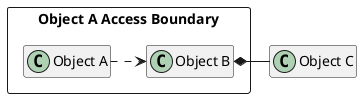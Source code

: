 @startuml 

skinparam DefaultFontName PingFangSC-Regular

package "Object A Access Boundary"  <<Rectangle>> {
    class "Object A"
    class "Object B"
}
"Object A" .right.> "Object B"
"Object B" *--right-- "Object C"

hide methods
hide members

@enduml